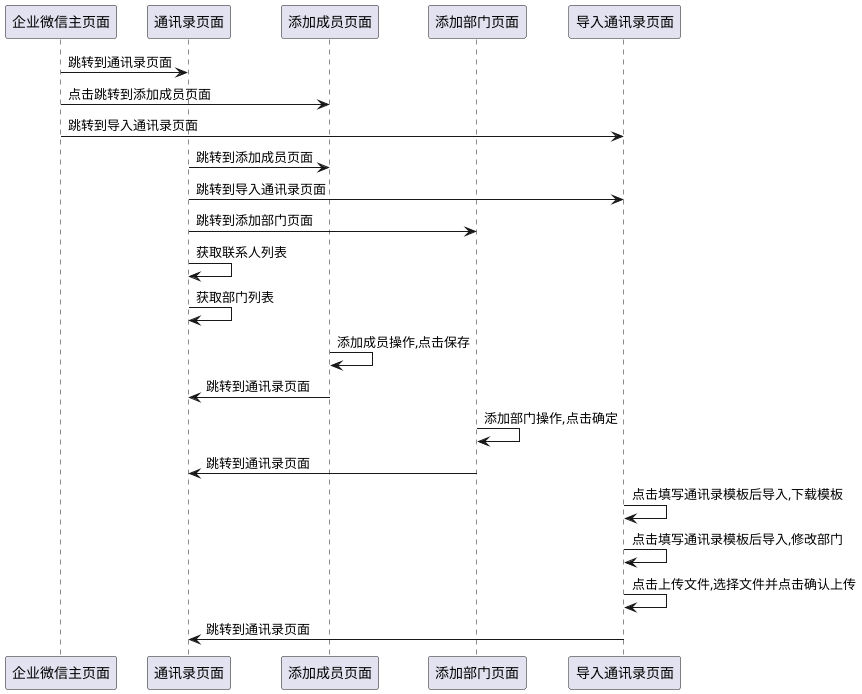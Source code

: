 
@startuml

participant 企业微信主页面
participant 通讯录页面
participant 添加成员页面
participant 添加部门页面
participant 导入通讯录页面


企业微信主页面 -> 通讯录页面:跳转到通讯录页面
企业微信主页面 -> 添加成员页面:点击跳转到添加成员页面
企业微信主页面 -> 导入通讯录页面:跳转到导入通讯录页面
通讯录页面 -> 添加成员页面:跳转到添加成员页面
通讯录页面 -> 导入通讯录页面:跳转到导入通讯录页面
通讯录页面 -> 添加部门页面:跳转到添加部门页面
通讯录页面 -> 通讯录页面:获取联系人列表
通讯录页面 -> 通讯录页面:获取部门列表
添加成员页面 -> 添加成员页面:添加成员操作,点击保存
添加成员页面 -> 通讯录页面:跳转到通讯录页面
添加部门页面 -> 添加部门页面:添加部门操作,点击确定
添加部门页面 -> 通讯录页面:跳转到通讯录页面
导入通讯录页面 -> 导入通讯录页面:点击填写通讯录模板后导入,下载模板
导入通讯录页面 -> 导入通讯录页面:点击填写通讯录模板后导入,修改部门
导入通讯录页面 -> 导入通讯录页面:点击上传文件,选择文件并点击确认上传
导入通讯录页面 -> 通讯录页面:跳转到通讯录页面

@enduml